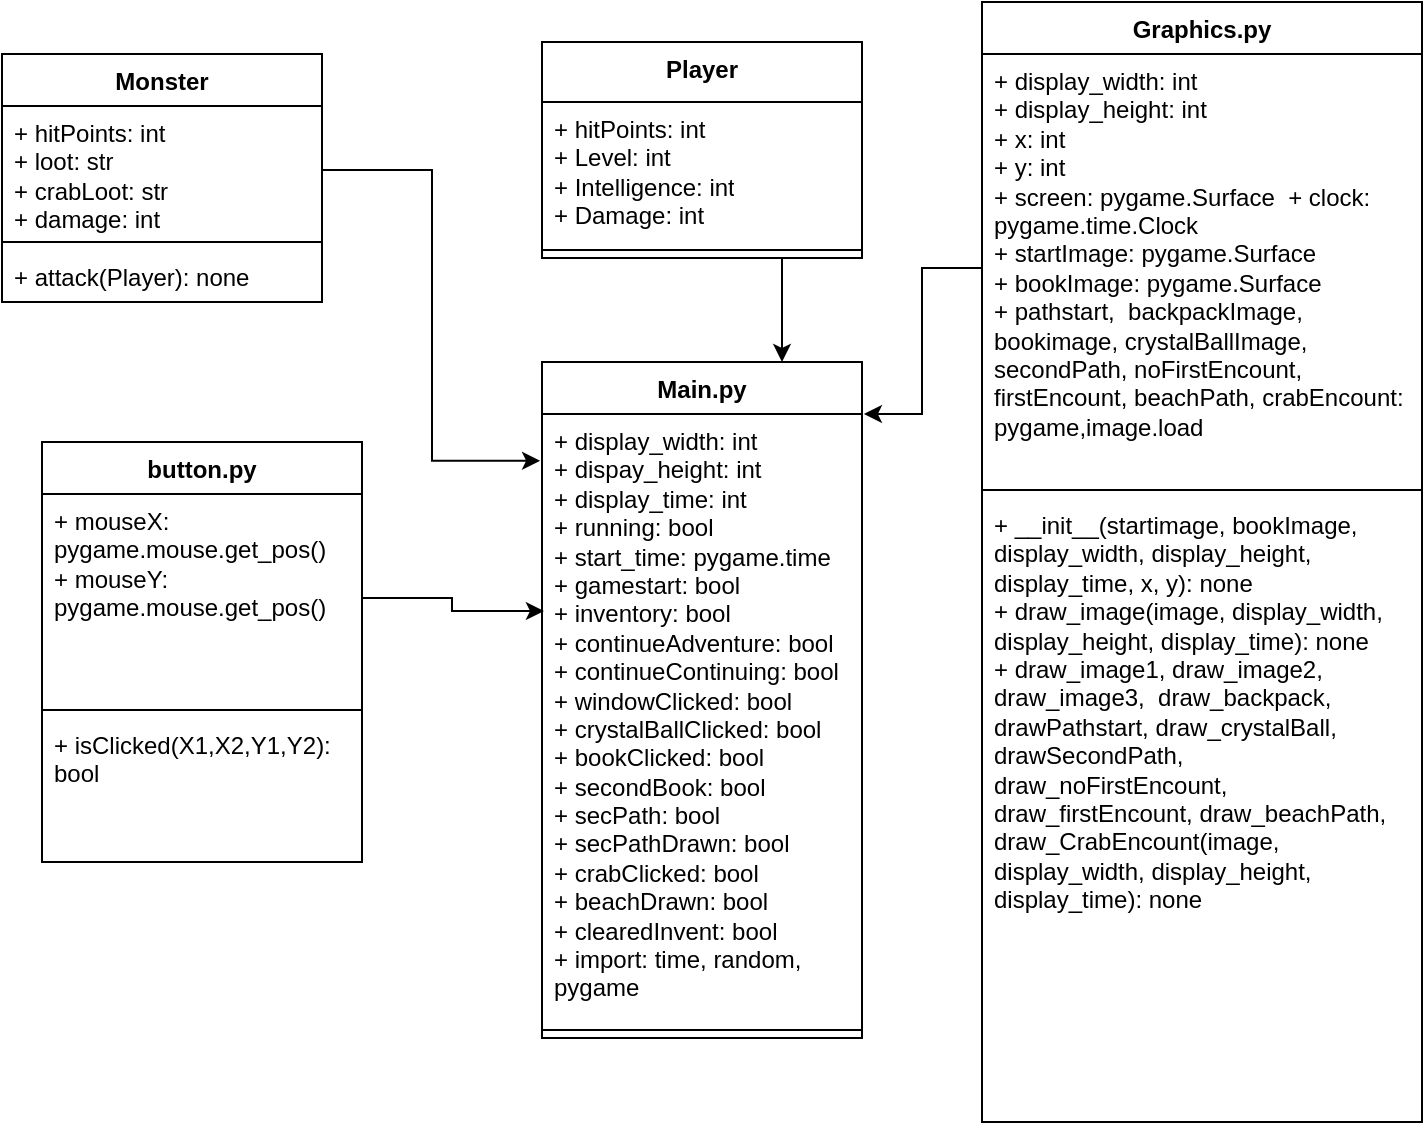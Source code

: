 <mxfile version="24.3.1" type="device">
  <diagram name="Page-1" id="xxLzbWOs6Ypp5kgbufra">
    <mxGraphModel dx="804" dy="676" grid="1" gridSize="10" guides="1" tooltips="1" connect="1" arrows="1" fold="1" page="1" pageScale="1" pageWidth="850" pageHeight="1100" math="0" shadow="0">
      <root>
        <mxCell id="0" />
        <mxCell id="1" parent="0" />
        <mxCell id="_YFQa5YUms1L-VkqHwmq-1" value="Main.py" style="swimlane;fontStyle=1;align=center;verticalAlign=top;childLayout=stackLayout;horizontal=1;startSize=26;horizontalStack=0;resizeParent=1;resizeParentMax=0;resizeLast=0;collapsible=1;marginBottom=0;whiteSpace=wrap;html=1;" parent="1" vertex="1">
          <mxGeometry x="360" y="200" width="160" height="338" as="geometry" />
        </mxCell>
        <mxCell id="_YFQa5YUms1L-VkqHwmq-2" value="+ display_width: int&lt;div&gt;+ dispay_height: int&lt;/div&gt;&lt;div&gt;+ display_time: int&lt;/div&gt;&lt;div&gt;+ running: bool&lt;/div&gt;&lt;div&gt;+ start_time: pygame.time&lt;/div&gt;&lt;div&gt;+ gamestart: bool&lt;/div&gt;&lt;div&gt;+ inventory: bool&lt;/div&gt;&lt;div&gt;+ continueAdventure: bool&lt;/div&gt;&lt;div&gt;+ continueContinuing: bool&lt;/div&gt;&lt;div&gt;+ windowClicked: bool&lt;/div&gt;&lt;div&gt;+ crystalBallClicked: bool&lt;/div&gt;&lt;div&gt;+ bookClicked: bool&lt;/div&gt;&lt;div&gt;+ secondBook: bool&lt;/div&gt;&lt;div&gt;+ secPath: bool&lt;/div&gt;&lt;div&gt;+ secPathDrawn: bool&lt;/div&gt;&lt;div&gt;+ crabClicked: bool&lt;/div&gt;&lt;div&gt;+ beachDrawn: bool&lt;/div&gt;&lt;div&gt;+ clearedInvent: bool&lt;/div&gt;&lt;div&gt;+ import: time, random, pygame&lt;/div&gt;" style="text;strokeColor=none;fillColor=none;align=left;verticalAlign=top;spacingLeft=4;spacingRight=4;overflow=hidden;rotatable=0;points=[[0,0.5],[1,0.5]];portConstraint=eastwest;whiteSpace=wrap;html=1;" parent="_YFQa5YUms1L-VkqHwmq-1" vertex="1">
          <mxGeometry y="26" width="160" height="304" as="geometry" />
        </mxCell>
        <mxCell id="_YFQa5YUms1L-VkqHwmq-3" value="" style="line;strokeWidth=1;fillColor=none;align=left;verticalAlign=middle;spacingTop=-1;spacingLeft=3;spacingRight=3;rotatable=0;labelPosition=right;points=[];portConstraint=eastwest;strokeColor=inherit;" parent="_YFQa5YUms1L-VkqHwmq-1" vertex="1">
          <mxGeometry y="330" width="160" height="8" as="geometry" />
        </mxCell>
        <mxCell id="OOB6zWblzWzEeh3McPLg-8" style="edgeStyle=orthogonalEdgeStyle;rounded=0;orthogonalLoop=1;jettySize=auto;html=1;exitX=0.75;exitY=1;exitDx=0;exitDy=0;entryX=0.75;entryY=0;entryDx=0;entryDy=0;" edge="1" parent="1" source="_YFQa5YUms1L-VkqHwmq-5" target="_YFQa5YUms1L-VkqHwmq-1">
          <mxGeometry relative="1" as="geometry" />
        </mxCell>
        <mxCell id="_YFQa5YUms1L-VkqHwmq-5" value="Player" style="swimlane;fontStyle=1;align=center;verticalAlign=top;childLayout=stackLayout;horizontal=1;startSize=30;horizontalStack=0;resizeParent=1;resizeParentMax=0;resizeLast=0;collapsible=1;marginBottom=0;whiteSpace=wrap;html=1;" parent="1" vertex="1">
          <mxGeometry x="360" y="40" width="160" height="108" as="geometry" />
        </mxCell>
        <mxCell id="_YFQa5YUms1L-VkqHwmq-6" value="+ hitPoints: int&lt;div&gt;+ Level: int&lt;/div&gt;&lt;div&gt;+ Intelligence: int&lt;/div&gt;&lt;div&gt;+ Damage: int&lt;/div&gt;" style="text;strokeColor=none;fillColor=none;align=left;verticalAlign=top;spacingLeft=4;spacingRight=4;overflow=hidden;rotatable=0;points=[[0,0.5],[1,0.5]];portConstraint=eastwest;whiteSpace=wrap;html=1;" parent="_YFQa5YUms1L-VkqHwmq-5" vertex="1">
          <mxGeometry y="30" width="160" height="70" as="geometry" />
        </mxCell>
        <mxCell id="_YFQa5YUms1L-VkqHwmq-7" value="" style="line;strokeWidth=1;fillColor=none;align=left;verticalAlign=middle;spacingTop=-1;spacingLeft=3;spacingRight=3;rotatable=0;labelPosition=right;points=[];portConstraint=eastwest;strokeColor=inherit;" parent="_YFQa5YUms1L-VkqHwmq-5" vertex="1">
          <mxGeometry y="100" width="160" height="8" as="geometry" />
        </mxCell>
        <mxCell id="_YFQa5YUms1L-VkqHwmq-9" value="Monster" style="swimlane;fontStyle=1;align=center;verticalAlign=top;childLayout=stackLayout;horizontal=1;startSize=26;horizontalStack=0;resizeParent=1;resizeParentMax=0;resizeLast=0;collapsible=1;marginBottom=0;whiteSpace=wrap;html=1;" parent="1" vertex="1">
          <mxGeometry x="90" y="46" width="160" height="124" as="geometry" />
        </mxCell>
        <mxCell id="_YFQa5YUms1L-VkqHwmq-10" value="+ hitPoints: int&lt;div&gt;+ loot: str&lt;/div&gt;&lt;div&gt;+ crabLoot: str&lt;/div&gt;&lt;div&gt;+ damage: int&lt;/div&gt;&lt;div&gt;&lt;br&gt;&lt;/div&gt;" style="text;strokeColor=none;fillColor=none;align=left;verticalAlign=top;spacingLeft=4;spacingRight=4;overflow=hidden;rotatable=0;points=[[0,0.5],[1,0.5]];portConstraint=eastwest;whiteSpace=wrap;html=1;" parent="_YFQa5YUms1L-VkqHwmq-9" vertex="1">
          <mxGeometry y="26" width="160" height="64" as="geometry" />
        </mxCell>
        <mxCell id="_YFQa5YUms1L-VkqHwmq-11" value="" style="line;strokeWidth=1;fillColor=none;align=left;verticalAlign=middle;spacingTop=-1;spacingLeft=3;spacingRight=3;rotatable=0;labelPosition=right;points=[];portConstraint=eastwest;strokeColor=inherit;" parent="_YFQa5YUms1L-VkqHwmq-9" vertex="1">
          <mxGeometry y="90" width="160" height="8" as="geometry" />
        </mxCell>
        <mxCell id="_YFQa5YUms1L-VkqHwmq-12" value="+ attack(Player): none" style="text;strokeColor=none;fillColor=none;align=left;verticalAlign=top;spacingLeft=4;spacingRight=4;overflow=hidden;rotatable=0;points=[[0,0.5],[1,0.5]];portConstraint=eastwest;whiteSpace=wrap;html=1;" parent="_YFQa5YUms1L-VkqHwmq-9" vertex="1">
          <mxGeometry y="98" width="160" height="26" as="geometry" />
        </mxCell>
        <mxCell id="_YFQa5YUms1L-VkqHwmq-22" value="Graphics.py" style="swimlane;fontStyle=1;align=center;verticalAlign=top;childLayout=stackLayout;horizontal=1;startSize=26;horizontalStack=0;resizeParent=1;resizeParentMax=0;resizeLast=0;collapsible=1;marginBottom=0;whiteSpace=wrap;html=1;" parent="1" vertex="1">
          <mxGeometry x="580" y="20" width="220" height="560" as="geometry" />
        </mxCell>
        <mxCell id="_YFQa5YUms1L-VkqHwmq-23" value="+ display_width: int&lt;div&gt;+ display_height: int&lt;/div&gt;&lt;div&gt;+ x: int&lt;/div&gt;&lt;div&gt;+ y: int&lt;/div&gt;&lt;div&gt;&lt;div&gt;+ screen: pygame.Surface&amp;nbsp; +&amp;nbsp;&lt;span style=&quot;background-color: initial;&quot;&gt;clock: pygame.time.Clock&amp;nbsp;&lt;/span&gt;&lt;/div&gt;&lt;div&gt;&lt;span style=&quot;background-color: initial;&quot;&gt;+ startImage: pygame.Surface&amp;nbsp; +&amp;nbsp;&lt;/span&gt;&lt;span style=&quot;background-color: initial;&quot;&gt;bookImage: pygame.Surface&lt;/span&gt;&lt;/div&gt;&lt;div&gt;&lt;span style=&quot;background-color: initial;&quot;&gt;+ pathstart,&amp;nbsp; backpackImage, bookimage, crystalBallImage, secondPath, noFirstEncount, firstEncount, beachPath, crabEncount: pygame,image.load&lt;/span&gt;&lt;/div&gt;&lt;/div&gt;" style="text;strokeColor=none;fillColor=none;align=left;verticalAlign=top;spacingLeft=4;spacingRight=4;overflow=hidden;rotatable=0;points=[[0,0.5],[1,0.5]];portConstraint=eastwest;whiteSpace=wrap;html=1;" parent="_YFQa5YUms1L-VkqHwmq-22" vertex="1">
          <mxGeometry y="26" width="220" height="214" as="geometry" />
        </mxCell>
        <mxCell id="_YFQa5YUms1L-VkqHwmq-24" value="" style="line;strokeWidth=1;fillColor=none;align=left;verticalAlign=middle;spacingTop=-1;spacingLeft=3;spacingRight=3;rotatable=0;labelPosition=right;points=[];portConstraint=eastwest;strokeColor=inherit;" parent="_YFQa5YUms1L-VkqHwmq-22" vertex="1">
          <mxGeometry y="240" width="220" height="8" as="geometry" />
        </mxCell>
        <mxCell id="_YFQa5YUms1L-VkqHwmq-25" value="+ __init__(startimage, bookImage, display_width, display_height, display_time, x, y): none&lt;div&gt;+ draw_image(image, display_width, display_height, display_time): none&lt;/div&gt;&lt;div&gt;+ draw_image1, draw_image2,&amp;nbsp; draw_image3,&amp;nbsp; draw_backpack, drawPathstart, draw_crystalBall, drawSecondPath, draw_noFirstEncount,&amp;nbsp; draw_firstEncount, draw_beachPath, draw_CrabEncount(image, display_width, display_height, display_time): none&lt;/div&gt;" style="text;strokeColor=none;fillColor=none;align=left;verticalAlign=top;spacingLeft=4;spacingRight=4;overflow=hidden;rotatable=0;points=[[0,0.5],[1,0.5]];portConstraint=eastwest;whiteSpace=wrap;html=1;" parent="_YFQa5YUms1L-VkqHwmq-22" vertex="1">
          <mxGeometry y="248" width="220" height="312" as="geometry" />
        </mxCell>
        <mxCell id="OOB6zWblzWzEeh3McPLg-1" value="button.py" style="swimlane;fontStyle=1;align=center;verticalAlign=top;childLayout=stackLayout;horizontal=1;startSize=26;horizontalStack=0;resizeParent=1;resizeParentMax=0;resizeLast=0;collapsible=1;marginBottom=0;whiteSpace=wrap;html=1;" vertex="1" parent="1">
          <mxGeometry x="110" y="240" width="160" height="210" as="geometry" />
        </mxCell>
        <mxCell id="OOB6zWblzWzEeh3McPLg-2" value="+ mouseX: pygame.mouse.get_pos()&lt;div&gt;+ mouseY: pygame.mouse.get_pos()&lt;/div&gt;" style="text;strokeColor=none;fillColor=none;align=left;verticalAlign=top;spacingLeft=4;spacingRight=4;overflow=hidden;rotatable=0;points=[[0,0.5],[1,0.5]];portConstraint=eastwest;whiteSpace=wrap;html=1;" vertex="1" parent="OOB6zWblzWzEeh3McPLg-1">
          <mxGeometry y="26" width="160" height="104" as="geometry" />
        </mxCell>
        <mxCell id="OOB6zWblzWzEeh3McPLg-3" value="" style="line;strokeWidth=1;fillColor=none;align=left;verticalAlign=middle;spacingTop=-1;spacingLeft=3;spacingRight=3;rotatable=0;labelPosition=right;points=[];portConstraint=eastwest;strokeColor=inherit;" vertex="1" parent="OOB6zWblzWzEeh3McPLg-1">
          <mxGeometry y="130" width="160" height="8" as="geometry" />
        </mxCell>
        <mxCell id="OOB6zWblzWzEeh3McPLg-4" value="+ isClicked(X1,X2,Y1,Y2): bool" style="text;strokeColor=none;fillColor=none;align=left;verticalAlign=top;spacingLeft=4;spacingRight=4;overflow=hidden;rotatable=0;points=[[0,0.5],[1,0.5]];portConstraint=eastwest;whiteSpace=wrap;html=1;" vertex="1" parent="OOB6zWblzWzEeh3McPLg-1">
          <mxGeometry y="138" width="160" height="72" as="geometry" />
        </mxCell>
        <mxCell id="OOB6zWblzWzEeh3McPLg-6" style="edgeStyle=orthogonalEdgeStyle;rounded=0;orthogonalLoop=1;jettySize=auto;html=1;exitX=1;exitY=0.5;exitDx=0;exitDy=0;entryX=0.006;entryY=0.324;entryDx=0;entryDy=0;entryPerimeter=0;" edge="1" parent="1" source="OOB6zWblzWzEeh3McPLg-2" target="_YFQa5YUms1L-VkqHwmq-2">
          <mxGeometry relative="1" as="geometry" />
        </mxCell>
        <mxCell id="OOB6zWblzWzEeh3McPLg-7" style="edgeStyle=orthogonalEdgeStyle;rounded=0;orthogonalLoop=1;jettySize=auto;html=1;exitX=1;exitY=0.5;exitDx=0;exitDy=0;entryX=-0.006;entryY=0.077;entryDx=0;entryDy=0;entryPerimeter=0;" edge="1" parent="1" source="_YFQa5YUms1L-VkqHwmq-10" target="_YFQa5YUms1L-VkqHwmq-2">
          <mxGeometry relative="1" as="geometry" />
        </mxCell>
        <mxCell id="OOB6zWblzWzEeh3McPLg-9" style="edgeStyle=orthogonalEdgeStyle;rounded=0;orthogonalLoop=1;jettySize=auto;html=1;exitX=0;exitY=0.5;exitDx=0;exitDy=0;entryX=1.006;entryY=0;entryDx=0;entryDy=0;entryPerimeter=0;" edge="1" parent="1" source="_YFQa5YUms1L-VkqHwmq-23" target="_YFQa5YUms1L-VkqHwmq-2">
          <mxGeometry relative="1" as="geometry">
            <Array as="points">
              <mxPoint x="550" y="153" />
              <mxPoint x="550" y="226" />
            </Array>
          </mxGeometry>
        </mxCell>
      </root>
    </mxGraphModel>
  </diagram>
</mxfile>
